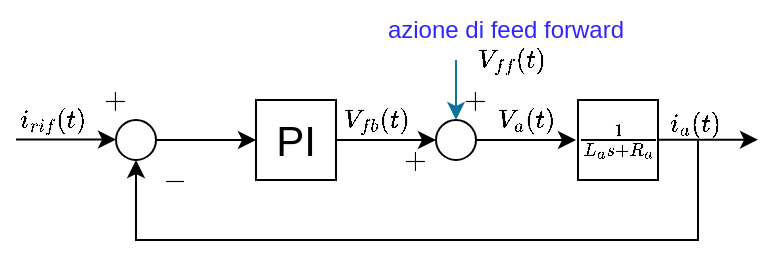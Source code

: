 <mxfile version="24.7.17">
  <diagram name="Pagina-1" id="C5MJaLy2nJGRTIjF_BDr">
    <mxGraphModel dx="568" dy="329" grid="1" gridSize="10" guides="1" tooltips="1" connect="1" arrows="1" fold="1" page="1" pageScale="1" pageWidth="827" pageHeight="1169" math="1" shadow="0">
      <root>
        <mxCell id="0" />
        <mxCell id="1" parent="0" />
        <mxCell id="VMNtofqGFMsV8iCDQAne-1" style="edgeStyle=orthogonalEdgeStyle;rounded=0;orthogonalLoop=1;jettySize=auto;html=1;entryX=0;entryY=0.5;entryDx=0;entryDy=0;" edge="1" parent="1" source="VMNtofqGFMsV8iCDQAne-2" target="VMNtofqGFMsV8iCDQAne-5">
          <mxGeometry relative="1" as="geometry" />
        </mxCell>
        <mxCell id="VMNtofqGFMsV8iCDQAne-2" value="" style="ellipse;whiteSpace=wrap;html=1;aspect=fixed;fillColor=none;" vertex="1" parent="1">
          <mxGeometry x="219" y="380" width="20" height="20" as="geometry" />
        </mxCell>
        <mxCell id="VMNtofqGFMsV8iCDQAne-3" style="edgeStyle=orthogonalEdgeStyle;rounded=0;orthogonalLoop=1;jettySize=auto;html=1;entryX=0;entryY=0.5;entryDx=0;entryDy=0;" edge="1" parent="1" source="VMNtofqGFMsV8iCDQAne-5" target="VMNtofqGFMsV8iCDQAne-8">
          <mxGeometry relative="1" as="geometry" />
        </mxCell>
        <mxCell id="VMNtofqGFMsV8iCDQAne-4" value="\(V_{fb}(t)\)" style="edgeLabel;html=1;align=center;verticalAlign=middle;resizable=0;points=[];" vertex="1" connectable="0" parent="VMNtofqGFMsV8iCDQAne-3">
          <mxGeometry x="-0.402" y="-1" relative="1" as="geometry">
            <mxPoint x="5" y="-11" as="offset" />
          </mxGeometry>
        </mxCell>
        <mxCell id="VMNtofqGFMsV8iCDQAne-5" value="PI" style="rounded=0;whiteSpace=wrap;html=1;fillColor=none;fontSize=21;" vertex="1" parent="1">
          <mxGeometry x="289" y="370" width="40" height="40" as="geometry" />
        </mxCell>
        <mxCell id="VMNtofqGFMsV8iCDQAne-6" style="edgeStyle=orthogonalEdgeStyle;rounded=0;orthogonalLoop=1;jettySize=auto;html=1;entryX=0;entryY=0.5;entryDx=0;entryDy=0;" edge="1" parent="1" source="VMNtofqGFMsV8iCDQAne-8">
          <mxGeometry relative="1" as="geometry">
            <mxPoint x="449" y="390" as="targetPoint" />
          </mxGeometry>
        </mxCell>
        <mxCell id="VMNtofqGFMsV8iCDQAne-7" value="\(V_a(t)\)" style="edgeLabel;html=1;align=center;verticalAlign=middle;resizable=0;points=[];" vertex="1" connectable="0" parent="VMNtofqGFMsV8iCDQAne-6">
          <mxGeometry x="-0.248" y="1" relative="1" as="geometry">
            <mxPoint x="6" y="-9" as="offset" />
          </mxGeometry>
        </mxCell>
        <mxCell id="VMNtofqGFMsV8iCDQAne-8" value="" style="ellipse;whiteSpace=wrap;html=1;aspect=fixed;fillColor=none;" vertex="1" parent="1">
          <mxGeometry x="379" y="380" width="20" height="20" as="geometry" />
        </mxCell>
        <mxCell id="VMNtofqGFMsV8iCDQAne-12" value="\(\frac{1}{L_as+R_a}\)" style="rounded=0;whiteSpace=wrap;html=1;fillColor=none;fontSize=11;" vertex="1" parent="1">
          <mxGeometry x="450" y="370" width="40" height="40" as="geometry" />
        </mxCell>
        <mxCell id="VMNtofqGFMsV8iCDQAne-13" style="edgeStyle=orthogonalEdgeStyle;rounded=0;orthogonalLoop=1;jettySize=auto;html=1;entryX=0;entryY=0.5;entryDx=0;entryDy=0;" edge="1" parent="1">
          <mxGeometry relative="1" as="geometry">
            <mxPoint x="169" y="389.8" as="sourcePoint" />
            <mxPoint x="219" y="389.8" as="targetPoint" />
          </mxGeometry>
        </mxCell>
        <mxCell id="VMNtofqGFMsV8iCDQAne-14" value="\(i_{rif}(t)\)" style="edgeLabel;html=1;align=center;verticalAlign=middle;resizable=0;points=[];" vertex="1" connectable="0" parent="VMNtofqGFMsV8iCDQAne-13">
          <mxGeometry x="-0.288" y="2" relative="1" as="geometry">
            <mxPoint y="-8" as="offset" />
          </mxGeometry>
        </mxCell>
        <mxCell id="VMNtofqGFMsV8iCDQAne-15" style="edgeStyle=orthogonalEdgeStyle;rounded=0;orthogonalLoop=1;jettySize=auto;html=1;entryX=0;entryY=0.5;entryDx=0;entryDy=0;" edge="1" parent="1">
          <mxGeometry relative="1" as="geometry">
            <mxPoint x="490" y="389.86" as="sourcePoint" />
            <mxPoint x="540" y="389.86" as="targetPoint" />
          </mxGeometry>
        </mxCell>
        <mxCell id="VMNtofqGFMsV8iCDQAne-16" value="\(V_{ff}(t)\)" style="edgeLabel;html=1;align=center;verticalAlign=middle;resizable=0;points=[];" vertex="1" connectable="0" parent="1">
          <mxGeometry x="379.002" y="390" as="geometry">
            <mxPoint x="37" y="-40" as="offset" />
          </mxGeometry>
        </mxCell>
        <mxCell id="VMNtofqGFMsV8iCDQAne-17" value="azione di feed forward" style="text;html=1;align=center;verticalAlign=middle;whiteSpace=wrap;rounded=0;fontColor=#3224FF;" vertex="1" parent="1">
          <mxGeometry x="349" y="320" width="130" height="30" as="geometry" />
        </mxCell>
        <mxCell id="VMNtofqGFMsV8iCDQAne-18" value="\(+\)" style="text;html=1;align=center;verticalAlign=middle;whiteSpace=wrap;rounded=0;" vertex="1" parent="1">
          <mxGeometry x="389" y="360" width="20" height="20" as="geometry" />
        </mxCell>
        <mxCell id="VMNtofqGFMsV8iCDQAne-19" value="\(+\)" style="text;html=1;align=center;verticalAlign=middle;whiteSpace=wrap;rounded=0;" vertex="1" parent="1">
          <mxGeometry x="359" y="390" width="20" height="20" as="geometry" />
        </mxCell>
        <mxCell id="VMNtofqGFMsV8iCDQAne-20" value="\(i_a(t)\)" style="edgeLabel;html=1;align=center;verticalAlign=middle;resizable=0;points=[];" vertex="1" connectable="0" parent="1">
          <mxGeometry x="510" y="380" as="geometry">
            <mxPoint x="-2" y="2" as="offset" />
          </mxGeometry>
        </mxCell>
        <mxCell id="VMNtofqGFMsV8iCDQAne-21" value="\(+\)" style="text;html=1;align=center;verticalAlign=middle;whiteSpace=wrap;rounded=0;" vertex="1" parent="1">
          <mxGeometry x="209" y="360" width="20" height="20" as="geometry" />
        </mxCell>
        <mxCell id="VMNtofqGFMsV8iCDQAne-22" value="" style="endArrow=classic;html=1;rounded=0;entryX=0.5;entryY=1;entryDx=0;entryDy=0;" edge="1" parent="1" target="VMNtofqGFMsV8iCDQAne-2">
          <mxGeometry width="50" height="50" relative="1" as="geometry">
            <mxPoint x="510" y="390" as="sourcePoint" />
            <mxPoint x="409" y="330" as="targetPoint" />
            <Array as="points">
              <mxPoint x="510" y="440" />
              <mxPoint x="229" y="440" />
            </Array>
          </mxGeometry>
        </mxCell>
        <mxCell id="VMNtofqGFMsV8iCDQAne-23" value="\(-\)" style="text;html=1;align=center;verticalAlign=middle;whiteSpace=wrap;rounded=0;" vertex="1" parent="1">
          <mxGeometry x="239" y="400" width="20" height="20" as="geometry" />
        </mxCell>
        <mxCell id="VMNtofqGFMsV8iCDQAne-24" style="edgeStyle=orthogonalEdgeStyle;rounded=0;orthogonalLoop=1;jettySize=auto;html=1;entryX=0;entryY=1;entryDx=0;entryDy=0;fillColor=#b1ddf0;strokeColor=#10739e;" edge="1" parent="1" target="VMNtofqGFMsV8iCDQAne-18">
          <mxGeometry relative="1" as="geometry">
            <mxPoint x="389" y="350" as="sourcePoint" />
            <mxPoint x="399" y="359.81" as="targetPoint" />
          </mxGeometry>
        </mxCell>
      </root>
    </mxGraphModel>
  </diagram>
</mxfile>
